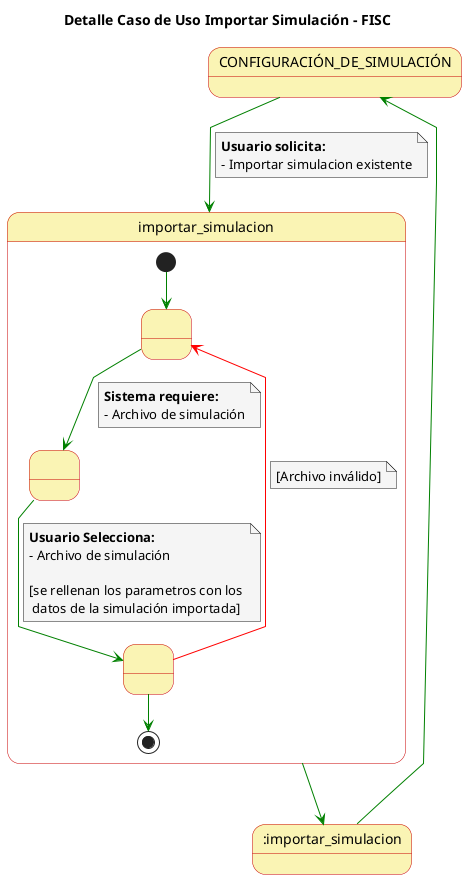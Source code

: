 @startuml

skinparam state {
  BackgroundColor #faf4b4
  BorderColor #c90000
}

skinparam note {
  BackgroundColor #f5f5f5
}

skinparam linetype polyline

title Detalle Caso de Uso Importar Simulación - FISC


CONFIGURACIÓN_DE_SIMULACIÓN-[#green]-> importar_simulacion 
note on link
  **Usuario solicita:**
  - Importar simulacion existente
end note

state importar_simulacion {
  state 1 as " "
  state 2 as " "
  state 3 as " "
  
  [*] -[#green]-> 1
  1 -[#green]-> 2
  note on link
      **Sistema requiere:**
      - Archivo de simulación
  end note
  2 -[#green]-> 3
  note on link
    **Usuario Selecciona:**
    - Archivo de simulación

    [se rellenan los parametros con los 
     datos de la simulación importada]
  end note
 
  3 -[#red]-> 1
  note on link
    [Archivo inválido]
  end note
  3 -[#green]-> [*]
}

importar_simulacion -[#green]-> :importar_simulacion

:importar_simulacion -[#green]-> CONFIGURACIÓN_DE_SIMULACIÓN

@enduml